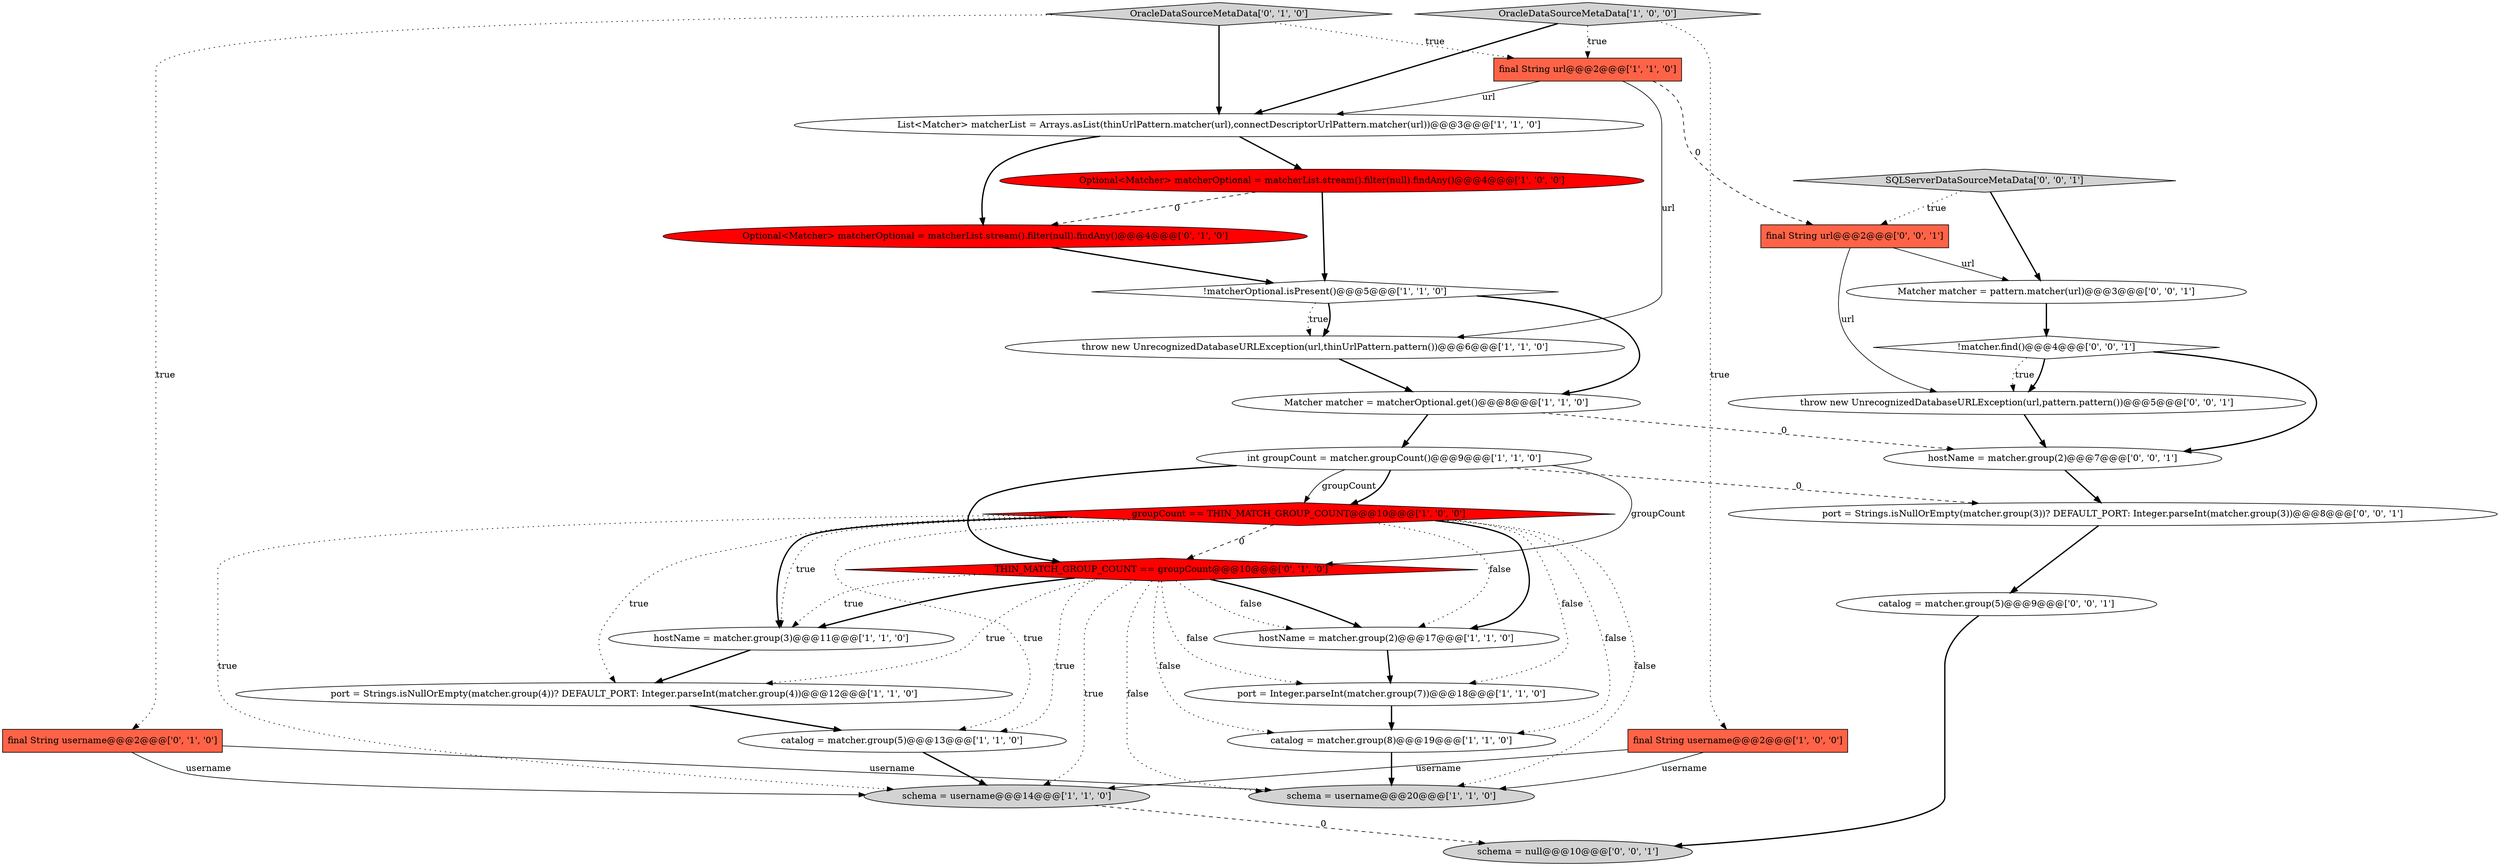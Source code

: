 digraph {
20 [style = filled, label = "THIN_MATCH_GROUP_COUNT == groupCount@@@10@@@['0', '1', '0']", fillcolor = red, shape = diamond image = "AAA1AAABBB2BBB"];
25 [style = filled, label = "!matcher.find()@@@4@@@['0', '0', '1']", fillcolor = white, shape = diamond image = "AAA0AAABBB3BBB"];
22 [style = filled, label = "final String url@@@2@@@['0', '0', '1']", fillcolor = tomato, shape = box image = "AAA0AAABBB3BBB"];
30 [style = filled, label = "port = Strings.isNullOrEmpty(matcher.group(3))? DEFAULT_PORT: Integer.parseInt(matcher.group(3))@@@8@@@['0', '0', '1']", fillcolor = white, shape = ellipse image = "AAA0AAABBB3BBB"];
26 [style = filled, label = "Matcher matcher = pattern.matcher(url)@@@3@@@['0', '0', '1']", fillcolor = white, shape = ellipse image = "AAA0AAABBB3BBB"];
6 [style = filled, label = "final String url@@@2@@@['1', '1', '0']", fillcolor = tomato, shape = box image = "AAA0AAABBB1BBB"];
28 [style = filled, label = "hostName = matcher.group(2)@@@7@@@['0', '0', '1']", fillcolor = white, shape = ellipse image = "AAA0AAABBB3BBB"];
14 [style = filled, label = "!matcherOptional.isPresent()@@@5@@@['1', '1', '0']", fillcolor = white, shape = diamond image = "AAA0AAABBB1BBB"];
16 [style = filled, label = "List<Matcher> matcherList = Arrays.asList(thinUrlPattern.matcher(url),connectDescriptorUrlPattern.matcher(url))@@@3@@@['1', '1', '0']", fillcolor = white, shape = ellipse image = "AAA0AAABBB1BBB"];
24 [style = filled, label = "catalog = matcher.group(5)@@@9@@@['0', '0', '1']", fillcolor = white, shape = ellipse image = "AAA0AAABBB3BBB"];
11 [style = filled, label = "schema = username@@@14@@@['1', '1', '0']", fillcolor = lightgray, shape = ellipse image = "AAA0AAABBB1BBB"];
18 [style = filled, label = "OracleDataSourceMetaData['0', '1', '0']", fillcolor = lightgray, shape = diamond image = "AAA0AAABBB2BBB"];
13 [style = filled, label = "throw new UnrecognizedDatabaseURLException(url,thinUrlPattern.pattern())@@@6@@@['1', '1', '0']", fillcolor = white, shape = ellipse image = "AAA0AAABBB1BBB"];
4 [style = filled, label = "port = Integer.parseInt(matcher.group(7))@@@18@@@['1', '1', '0']", fillcolor = white, shape = ellipse image = "AAA0AAABBB1BBB"];
21 [style = filled, label = "Optional<Matcher> matcherOptional = matcherList.stream().filter(null).findAny()@@@4@@@['0', '1', '0']", fillcolor = red, shape = ellipse image = "AAA1AAABBB2BBB"];
3 [style = filled, label = "Optional<Matcher> matcherOptional = matcherList.stream().filter(null).findAny()@@@4@@@['1', '0', '0']", fillcolor = red, shape = ellipse image = "AAA1AAABBB1BBB"];
7 [style = filled, label = "groupCount == THIN_MATCH_GROUP_COUNT@@@10@@@['1', '0', '0']", fillcolor = red, shape = diamond image = "AAA1AAABBB1BBB"];
10 [style = filled, label = "hostName = matcher.group(2)@@@17@@@['1', '1', '0']", fillcolor = white, shape = ellipse image = "AAA0AAABBB1BBB"];
17 [style = filled, label = "Matcher matcher = matcherOptional.get()@@@8@@@['1', '1', '0']", fillcolor = white, shape = ellipse image = "AAA0AAABBB1BBB"];
29 [style = filled, label = "schema = null@@@10@@@['0', '0', '1']", fillcolor = lightgray, shape = ellipse image = "AAA0AAABBB3BBB"];
8 [style = filled, label = "int groupCount = matcher.groupCount()@@@9@@@['1', '1', '0']", fillcolor = white, shape = ellipse image = "AAA0AAABBB1BBB"];
5 [style = filled, label = "schema = username@@@20@@@['1', '1', '0']", fillcolor = lightgray, shape = ellipse image = "AAA0AAABBB1BBB"];
12 [style = filled, label = "port = Strings.isNullOrEmpty(matcher.group(4))? DEFAULT_PORT: Integer.parseInt(matcher.group(4))@@@12@@@['1', '1', '0']", fillcolor = white, shape = ellipse image = "AAA0AAABBB1BBB"];
0 [style = filled, label = "final String username@@@2@@@['1', '0', '0']", fillcolor = tomato, shape = box image = "AAA0AAABBB1BBB"];
1 [style = filled, label = "OracleDataSourceMetaData['1', '0', '0']", fillcolor = lightgray, shape = diamond image = "AAA0AAABBB1BBB"];
15 [style = filled, label = "catalog = matcher.group(8)@@@19@@@['1', '1', '0']", fillcolor = white, shape = ellipse image = "AAA0AAABBB1BBB"];
27 [style = filled, label = "throw new UnrecognizedDatabaseURLException(url,pattern.pattern())@@@5@@@['0', '0', '1']", fillcolor = white, shape = ellipse image = "AAA0AAABBB3BBB"];
9 [style = filled, label = "catalog = matcher.group(5)@@@13@@@['1', '1', '0']", fillcolor = white, shape = ellipse image = "AAA0AAABBB1BBB"];
23 [style = filled, label = "SQLServerDataSourceMetaData['0', '0', '1']", fillcolor = lightgray, shape = diamond image = "AAA0AAABBB3BBB"];
2 [style = filled, label = "hostName = matcher.group(3)@@@11@@@['1', '1', '0']", fillcolor = white, shape = ellipse image = "AAA0AAABBB1BBB"];
19 [style = filled, label = "final String username@@@2@@@['0', '1', '0']", fillcolor = tomato, shape = box image = "AAA0AAABBB2BBB"];
8->20 [style = solid, label="groupCount"];
16->3 [style = bold, label=""];
17->8 [style = bold, label=""];
30->24 [style = bold, label=""];
7->2 [style = dotted, label="true"];
25->28 [style = bold, label=""];
9->11 [style = bold, label=""];
20->9 [style = dotted, label="true"];
20->11 [style = dotted, label="true"];
28->30 [style = bold, label=""];
23->22 [style = dotted, label="true"];
3->21 [style = dashed, label="0"];
7->10 [style = bold, label=""];
27->28 [style = bold, label=""];
26->25 [style = bold, label=""];
3->14 [style = bold, label=""];
4->15 [style = bold, label=""];
18->19 [style = dotted, label="true"];
8->7 [style = solid, label="groupCount"];
23->26 [style = bold, label=""];
11->29 [style = dashed, label="0"];
7->20 [style = dashed, label="0"];
14->17 [style = bold, label=""];
20->15 [style = dotted, label="false"];
24->29 [style = bold, label=""];
7->9 [style = dotted, label="true"];
12->9 [style = bold, label=""];
6->22 [style = dashed, label="0"];
14->13 [style = dotted, label="true"];
2->12 [style = bold, label=""];
8->7 [style = bold, label=""];
15->5 [style = bold, label=""];
7->12 [style = dotted, label="true"];
20->10 [style = bold, label=""];
20->2 [style = bold, label=""];
20->10 [style = dotted, label="false"];
18->6 [style = dotted, label="true"];
17->28 [style = dashed, label="0"];
25->27 [style = bold, label=""];
13->17 [style = bold, label=""];
6->16 [style = solid, label="url"];
18->16 [style = bold, label=""];
20->4 [style = dotted, label="false"];
20->5 [style = dotted, label="false"];
8->20 [style = bold, label=""];
7->11 [style = dotted, label="true"];
0->11 [style = solid, label="username"];
1->16 [style = bold, label=""];
7->2 [style = bold, label=""];
16->21 [style = bold, label=""];
6->13 [style = solid, label="url"];
0->5 [style = solid, label="username"];
7->4 [style = dotted, label="false"];
22->27 [style = solid, label="url"];
10->4 [style = bold, label=""];
7->10 [style = dotted, label="false"];
20->2 [style = dotted, label="true"];
1->6 [style = dotted, label="true"];
8->30 [style = dashed, label="0"];
20->12 [style = dotted, label="true"];
1->0 [style = dotted, label="true"];
14->13 [style = bold, label=""];
19->11 [style = solid, label="username"];
19->5 [style = solid, label="username"];
7->5 [style = dotted, label="false"];
7->15 [style = dotted, label="false"];
25->27 [style = dotted, label="true"];
21->14 [style = bold, label=""];
22->26 [style = solid, label="url"];
}
